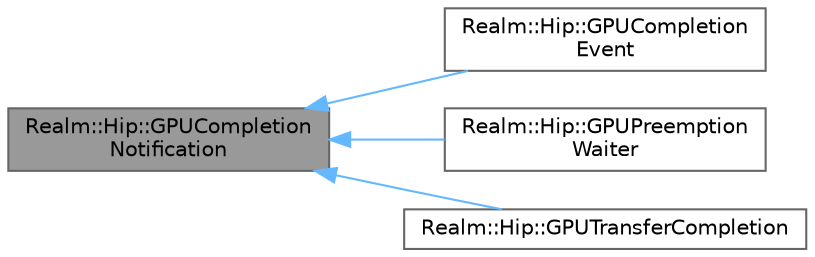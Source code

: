 digraph "Realm::Hip::GPUCompletionNotification"
{
 // LATEX_PDF_SIZE
  bgcolor="transparent";
  edge [fontname=Helvetica,fontsize=10,labelfontname=Helvetica,labelfontsize=10];
  node [fontname=Helvetica,fontsize=10,shape=box,height=0.2,width=0.4];
  rankdir="LR";
  Node1 [id="Node000001",label="Realm::Hip::GPUCompletion\lNotification",height=0.2,width=0.4,color="gray40", fillcolor="grey60", style="filled", fontcolor="black",tooltip=" "];
  Node1 -> Node2 [id="edge1_Node000001_Node000002",dir="back",color="steelblue1",style="solid",tooltip=" "];
  Node2 [id="Node000002",label="Realm::Hip::GPUCompletion\lEvent",height=0.2,width=0.4,color="gray40", fillcolor="white", style="filled",URL="$classRealm_1_1Hip_1_1GPUCompletionEvent.html",tooltip=" "];
  Node1 -> Node3 [id="edge2_Node000001_Node000003",dir="back",color="steelblue1",style="solid",tooltip=" "];
  Node3 [id="Node000003",label="Realm::Hip::GPUPreemption\lWaiter",height=0.2,width=0.4,color="gray40", fillcolor="white", style="filled",URL="$classRealm_1_1Hip_1_1GPUPreemptionWaiter.html",tooltip=" "];
  Node1 -> Node4 [id="edge3_Node000001_Node000004",dir="back",color="steelblue1",style="solid",tooltip=" "];
  Node4 [id="Node000004",label="Realm::Hip::GPUTransferCompletion",height=0.2,width=0.4,color="gray40", fillcolor="white", style="filled",URL="$classRealm_1_1Hip_1_1GPUTransferCompletion.html",tooltip=" "];
}
